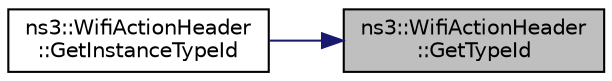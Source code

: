 digraph "ns3::WifiActionHeader::GetTypeId"
{
 // LATEX_PDF_SIZE
  edge [fontname="Helvetica",fontsize="10",labelfontname="Helvetica",labelfontsize="10"];
  node [fontname="Helvetica",fontsize="10",shape=record];
  rankdir="RL";
  Node1 [label="ns3::WifiActionHeader\l::GetTypeId",height=0.2,width=0.4,color="black", fillcolor="grey75", style="filled", fontcolor="black",tooltip="Register this type."];
  Node1 -> Node2 [dir="back",color="midnightblue",fontsize="10",style="solid",fontname="Helvetica"];
  Node2 [label="ns3::WifiActionHeader\l::GetInstanceTypeId",height=0.2,width=0.4,color="black", fillcolor="white", style="filled",URL="$classns3_1_1_wifi_action_header.html#ae80391997669de7c55c7dc5a93d87922",tooltip="Get the most derived TypeId for this Object."];
}

